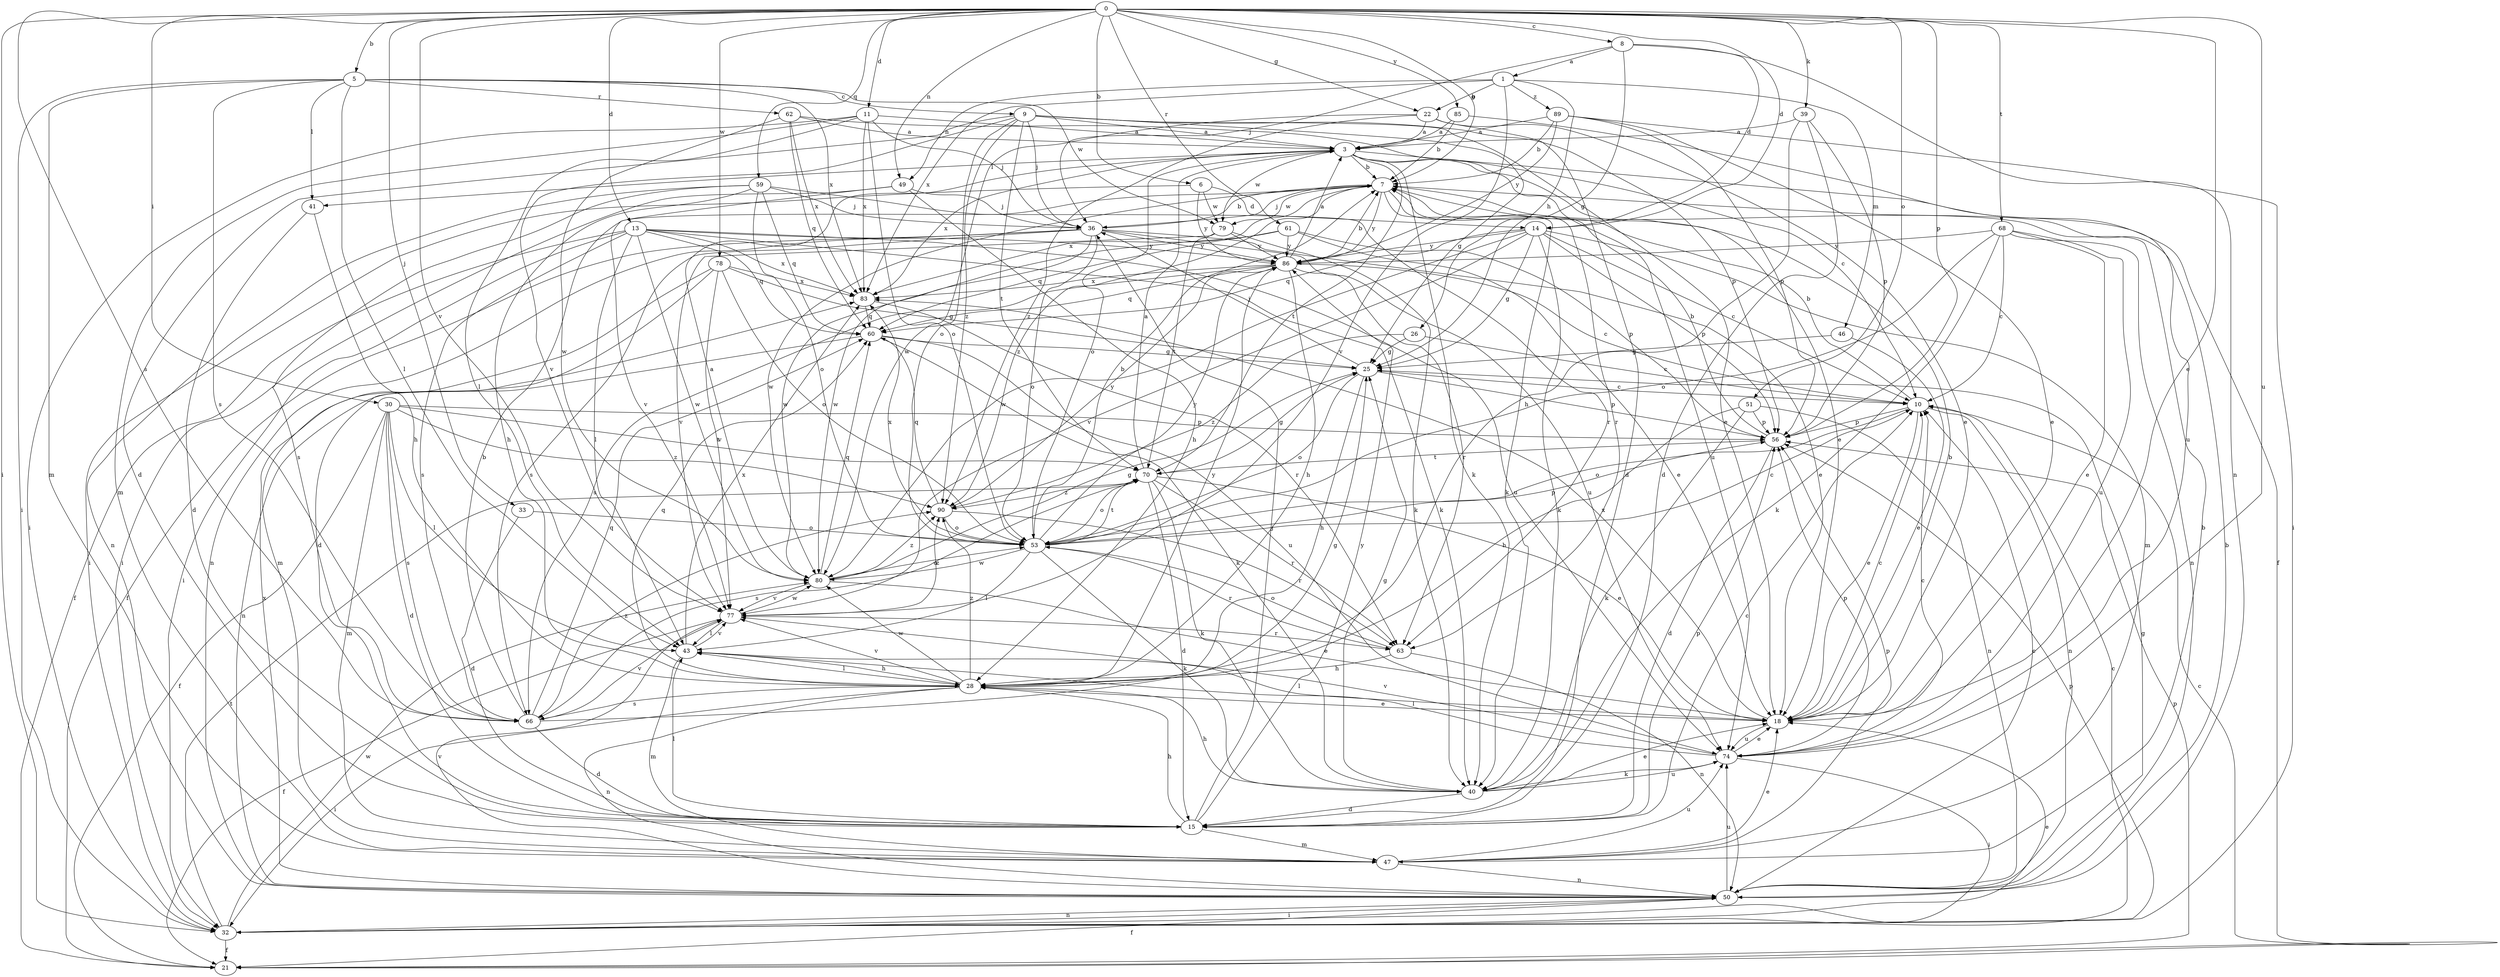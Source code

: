 strict digraph  {
0;
1;
3;
5;
6;
7;
8;
9;
10;
11;
13;
14;
15;
18;
21;
22;
25;
26;
28;
30;
32;
33;
36;
39;
40;
41;
43;
46;
47;
49;
50;
51;
53;
56;
59;
60;
61;
62;
63;
66;
68;
70;
74;
77;
78;
79;
80;
83;
85;
86;
89;
90;
0 -> 5  [label=b];
0 -> 6  [label=b];
0 -> 7  [label=b];
0 -> 8  [label=c];
0 -> 11  [label=d];
0 -> 13  [label=d];
0 -> 14  [label=d];
0 -> 18  [label=e];
0 -> 22  [label=g];
0 -> 30  [label=i];
0 -> 32  [label=i];
0 -> 33  [label=j];
0 -> 39  [label=k];
0 -> 49  [label=n];
0 -> 51  [label=o];
0 -> 56  [label=p];
0 -> 59  [label=q];
0 -> 61  [label=r];
0 -> 66  [label=s];
0 -> 68  [label=t];
0 -> 74  [label=u];
0 -> 77  [label=v];
0 -> 78  [label=w];
0 -> 85  [label=y];
1 -> 22  [label=g];
1 -> 26  [label=h];
1 -> 46  [label=m];
1 -> 49  [label=n];
1 -> 77  [label=v];
1 -> 83  [label=x];
1 -> 89  [label=z];
3 -> 7  [label=b];
3 -> 18  [label=e];
3 -> 21  [label=f];
3 -> 40  [label=k];
3 -> 41  [label=l];
3 -> 53  [label=o];
3 -> 70  [label=t];
3 -> 74  [label=u];
3 -> 79  [label=w];
3 -> 83  [label=x];
5 -> 9  [label=c];
5 -> 32  [label=i];
5 -> 41  [label=l];
5 -> 43  [label=l];
5 -> 47  [label=m];
5 -> 62  [label=r];
5 -> 66  [label=s];
5 -> 79  [label=w];
5 -> 83  [label=x];
6 -> 14  [label=d];
6 -> 32  [label=i];
6 -> 79  [label=w];
6 -> 86  [label=y];
7 -> 36  [label=j];
7 -> 40  [label=k];
7 -> 63  [label=r];
7 -> 79  [label=w];
7 -> 80  [label=w];
7 -> 83  [label=x];
7 -> 86  [label=y];
7 -> 90  [label=z];
8 -> 1  [label=a];
8 -> 14  [label=d];
8 -> 25  [label=g];
8 -> 36  [label=j];
8 -> 50  [label=n];
9 -> 3  [label=a];
9 -> 15  [label=d];
9 -> 18  [label=e];
9 -> 25  [label=g];
9 -> 36  [label=j];
9 -> 53  [label=o];
9 -> 56  [label=p];
9 -> 70  [label=t];
9 -> 77  [label=v];
9 -> 90  [label=z];
10 -> 7  [label=b];
10 -> 18  [label=e];
10 -> 50  [label=n];
10 -> 53  [label=o];
10 -> 56  [label=p];
11 -> 3  [label=a];
11 -> 32  [label=i];
11 -> 36  [label=j];
11 -> 43  [label=l];
11 -> 47  [label=m];
11 -> 53  [label=o];
11 -> 83  [label=x];
13 -> 21  [label=f];
13 -> 32  [label=i];
13 -> 40  [label=k];
13 -> 43  [label=l];
13 -> 60  [label=q];
13 -> 66  [label=s];
13 -> 74  [label=u];
13 -> 80  [label=w];
13 -> 83  [label=x];
13 -> 86  [label=y];
14 -> 10  [label=c];
14 -> 25  [label=g];
14 -> 40  [label=k];
14 -> 47  [label=m];
14 -> 56  [label=p];
14 -> 60  [label=q];
14 -> 77  [label=v];
14 -> 80  [label=w];
14 -> 86  [label=y];
15 -> 10  [label=c];
15 -> 28  [label=h];
15 -> 36  [label=j];
15 -> 43  [label=l];
15 -> 47  [label=m];
15 -> 56  [label=p];
15 -> 86  [label=y];
18 -> 7  [label=b];
18 -> 10  [label=c];
18 -> 43  [label=l];
18 -> 74  [label=u];
18 -> 83  [label=x];
21 -> 10  [label=c];
21 -> 56  [label=p];
22 -> 3  [label=a];
22 -> 15  [label=d];
22 -> 18  [label=e];
22 -> 80  [label=w];
22 -> 90  [label=z];
25 -> 10  [label=c];
25 -> 28  [label=h];
25 -> 36  [label=j];
25 -> 53  [label=o];
25 -> 56  [label=p];
26 -> 10  [label=c];
26 -> 25  [label=g];
26 -> 90  [label=z];
28 -> 18  [label=e];
28 -> 32  [label=i];
28 -> 43  [label=l];
28 -> 50  [label=n];
28 -> 60  [label=q];
28 -> 66  [label=s];
28 -> 77  [label=v];
28 -> 80  [label=w];
28 -> 86  [label=y];
28 -> 90  [label=z];
30 -> 15  [label=d];
30 -> 21  [label=f];
30 -> 43  [label=l];
30 -> 47  [label=m];
30 -> 56  [label=p];
30 -> 66  [label=s];
30 -> 70  [label=t];
30 -> 90  [label=z];
32 -> 10  [label=c];
32 -> 18  [label=e];
32 -> 21  [label=f];
32 -> 50  [label=n];
32 -> 56  [label=p];
32 -> 70  [label=t];
32 -> 80  [label=w];
33 -> 15  [label=d];
33 -> 53  [label=o];
36 -> 7  [label=b];
36 -> 18  [label=e];
36 -> 21  [label=f];
36 -> 50  [label=n];
36 -> 53  [label=o];
36 -> 66  [label=s];
36 -> 74  [label=u];
36 -> 80  [label=w];
36 -> 86  [label=y];
39 -> 3  [label=a];
39 -> 15  [label=d];
39 -> 28  [label=h];
39 -> 56  [label=p];
40 -> 15  [label=d];
40 -> 18  [label=e];
40 -> 25  [label=g];
40 -> 28  [label=h];
40 -> 74  [label=u];
41 -> 15  [label=d];
41 -> 28  [label=h];
43 -> 28  [label=h];
43 -> 47  [label=m];
43 -> 77  [label=v];
43 -> 83  [label=x];
46 -> 18  [label=e];
46 -> 25  [label=g];
47 -> 7  [label=b];
47 -> 18  [label=e];
47 -> 50  [label=n];
47 -> 56  [label=p];
47 -> 74  [label=u];
49 -> 28  [label=h];
49 -> 32  [label=i];
49 -> 36  [label=j];
49 -> 77  [label=v];
50 -> 7  [label=b];
50 -> 10  [label=c];
50 -> 21  [label=f];
50 -> 25  [label=g];
50 -> 32  [label=i];
50 -> 74  [label=u];
50 -> 77  [label=v];
50 -> 83  [label=x];
51 -> 28  [label=h];
51 -> 40  [label=k];
51 -> 50  [label=n];
51 -> 56  [label=p];
53 -> 7  [label=b];
53 -> 10  [label=c];
53 -> 40  [label=k];
53 -> 43  [label=l];
53 -> 56  [label=p];
53 -> 63  [label=r];
53 -> 70  [label=t];
53 -> 80  [label=w];
53 -> 83  [label=x];
53 -> 86  [label=y];
56 -> 7  [label=b];
56 -> 15  [label=d];
56 -> 70  [label=t];
59 -> 28  [label=h];
59 -> 36  [label=j];
59 -> 50  [label=n];
59 -> 53  [label=o];
59 -> 60  [label=q];
59 -> 63  [label=r];
59 -> 66  [label=s];
60 -> 25  [label=g];
60 -> 40  [label=k];
60 -> 50  [label=n];
60 -> 74  [label=u];
61 -> 18  [label=e];
61 -> 56  [label=p];
61 -> 60  [label=q];
61 -> 80  [label=w];
61 -> 86  [label=y];
62 -> 3  [label=a];
62 -> 10  [label=c];
62 -> 60  [label=q];
62 -> 80  [label=w];
62 -> 83  [label=x];
63 -> 28  [label=h];
63 -> 50  [label=n];
63 -> 53  [label=o];
66 -> 7  [label=b];
66 -> 15  [label=d];
66 -> 25  [label=g];
66 -> 60  [label=q];
66 -> 77  [label=v];
66 -> 90  [label=z];
68 -> 10  [label=c];
68 -> 18  [label=e];
68 -> 40  [label=k];
68 -> 50  [label=n];
68 -> 53  [label=o];
68 -> 74  [label=u];
68 -> 86  [label=y];
70 -> 3  [label=a];
70 -> 15  [label=d];
70 -> 18  [label=e];
70 -> 25  [label=g];
70 -> 40  [label=k];
70 -> 53  [label=o];
70 -> 63  [label=r];
70 -> 66  [label=s];
70 -> 90  [label=z];
74 -> 10  [label=c];
74 -> 18  [label=e];
74 -> 32  [label=i];
74 -> 40  [label=k];
74 -> 43  [label=l];
74 -> 56  [label=p];
74 -> 77  [label=v];
77 -> 21  [label=f];
77 -> 43  [label=l];
77 -> 63  [label=r];
77 -> 80  [label=w];
77 -> 90  [label=z];
78 -> 15  [label=d];
78 -> 25  [label=g];
78 -> 47  [label=m];
78 -> 53  [label=o];
78 -> 77  [label=v];
78 -> 83  [label=x];
79 -> 40  [label=k];
79 -> 70  [label=t];
79 -> 77  [label=v];
79 -> 86  [label=y];
80 -> 3  [label=a];
80 -> 18  [label=e];
80 -> 25  [label=g];
80 -> 53  [label=o];
80 -> 60  [label=q];
80 -> 77  [label=v];
80 -> 90  [label=z];
83 -> 60  [label=q];
83 -> 63  [label=r];
85 -> 3  [label=a];
85 -> 7  [label=b];
85 -> 74  [label=u];
86 -> 3  [label=a];
86 -> 7  [label=b];
86 -> 10  [label=c];
86 -> 28  [label=h];
86 -> 60  [label=q];
86 -> 63  [label=r];
86 -> 66  [label=s];
86 -> 83  [label=x];
89 -> 3  [label=a];
89 -> 7  [label=b];
89 -> 18  [label=e];
89 -> 32  [label=i];
89 -> 56  [label=p];
89 -> 86  [label=y];
90 -> 53  [label=o];
90 -> 60  [label=q];
90 -> 63  [label=r];
90 -> 86  [label=y];
}
